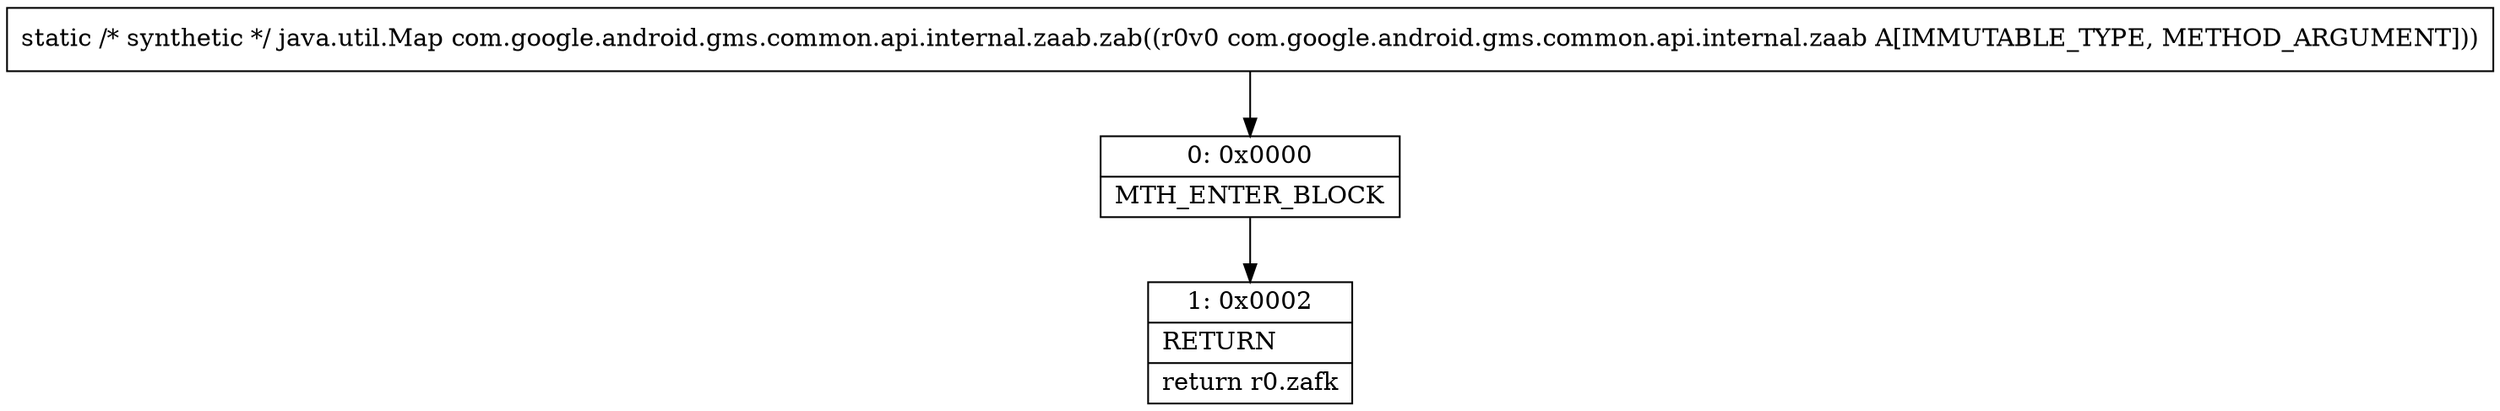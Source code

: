 digraph "CFG forcom.google.android.gms.common.api.internal.zaab.zab(Lcom\/google\/android\/gms\/common\/api\/internal\/zaab;)Ljava\/util\/Map;" {
Node_0 [shape=record,label="{0\:\ 0x0000|MTH_ENTER_BLOCK\l}"];
Node_1 [shape=record,label="{1\:\ 0x0002|RETURN\l|return r0.zafk\l}"];
MethodNode[shape=record,label="{static \/* synthetic *\/ java.util.Map com.google.android.gms.common.api.internal.zaab.zab((r0v0 com.google.android.gms.common.api.internal.zaab A[IMMUTABLE_TYPE, METHOD_ARGUMENT])) }"];
MethodNode -> Node_0;
Node_0 -> Node_1;
}

